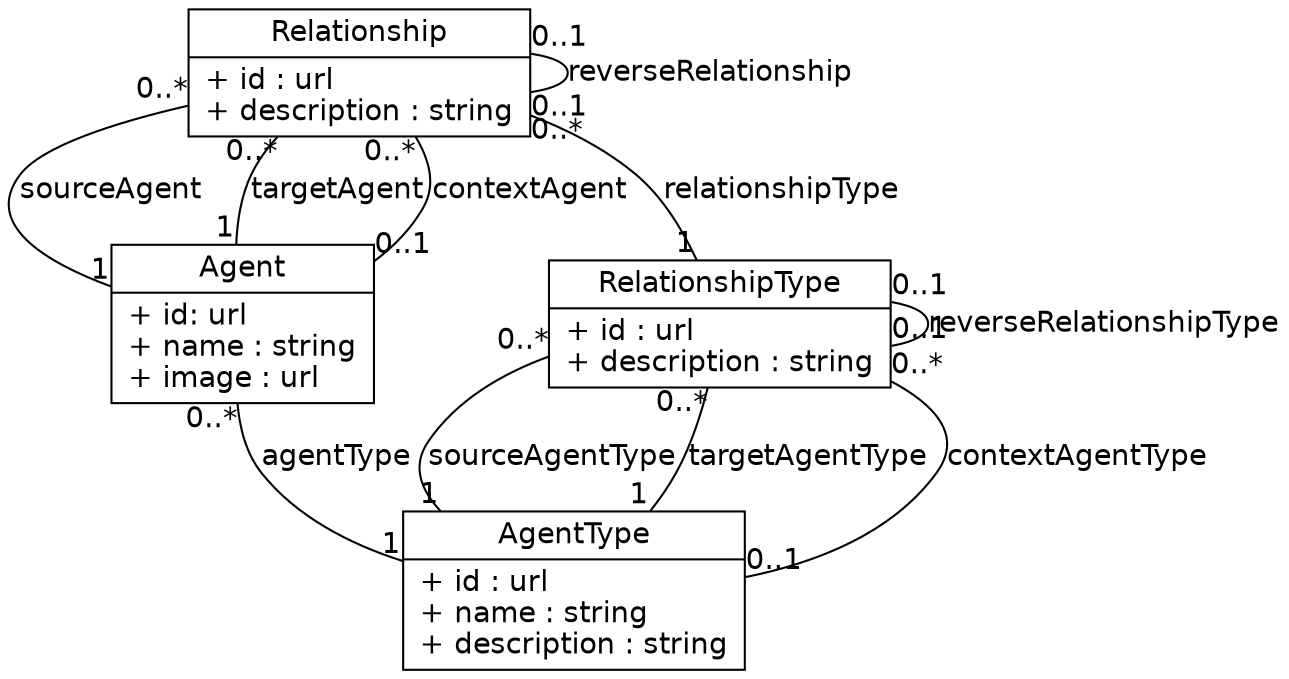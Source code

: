 // structure copied from
// http://www.ffnn.nl/pages/articles/media/uml-diagrams-using-graphviz-dot.php

digraph G {
  fontname = "Bitstream Vera Sans"
  fontsize = 14

  node [
    fontname = "Bitstream Vera Sans"
    fontsize = 14
    shape = "record"
  ]

  edge [
    fontname = "Bitstream Vera Sans"
    fontsize = 14
    arrowhead = "none"
  ]

  AgentType [
    label = "{AgentType|+ id : url\l+ name : string\l+ description : string\l}"
  ]

  Agent [
    label = "{Agent|+ id: url\l+ name : string\l+ image : url\l}"
  ]

  RelationshipType [
    label = "{RelationshipType|+ id : url\l+ description : string\l}"
  ]

  Relationship [
    label = "{Relationship|+ id : url\l+ description : string\l}"
  ]

  edge [
    headlabel = "1"
    taillabel = "0..*"
  ]

  edge[
    label = "sourceAgent"
  ]
  Relationship -> Agent
  edge [
    label = "targetAgent"
  ]
  Relationship -> Agent

  edge [
    headlabel = "0..1"
    label = "contextAgent"
  ]
  Relationship -> Agent

  edge [
    headlabel = "1"
    taillabel = "0..*"
  ]

  edge[
    label = "sourceAgentType"
  ]
  RelationshipType -> AgentType
  edge [
    label = "targetAgentType"
  ]
  RelationshipType -> AgentType

  edge [
    headlabel = "0..1"
    label = "contextAgentType"
  ]
  RelationshipType -> AgentType

  edge [
    headlabel = "1"
    taillabel = "0..*"
  ]

  edge [
    label = "relationshipType"
  ]
  Relationship -> RelationshipType

  edge [
    label = "agentType"
  ]
  Agent -> AgentType

  edge [
    headlabel = "0..1"
    taillabel = "0..1"
  ]
  
  edge [
    label = "reverseRelationshipType"
  ]
  RelationshipType -> RelationshipType

  edge [
    label = "reverseRelationship"
  ]
  Relationship -> Relationship
}
